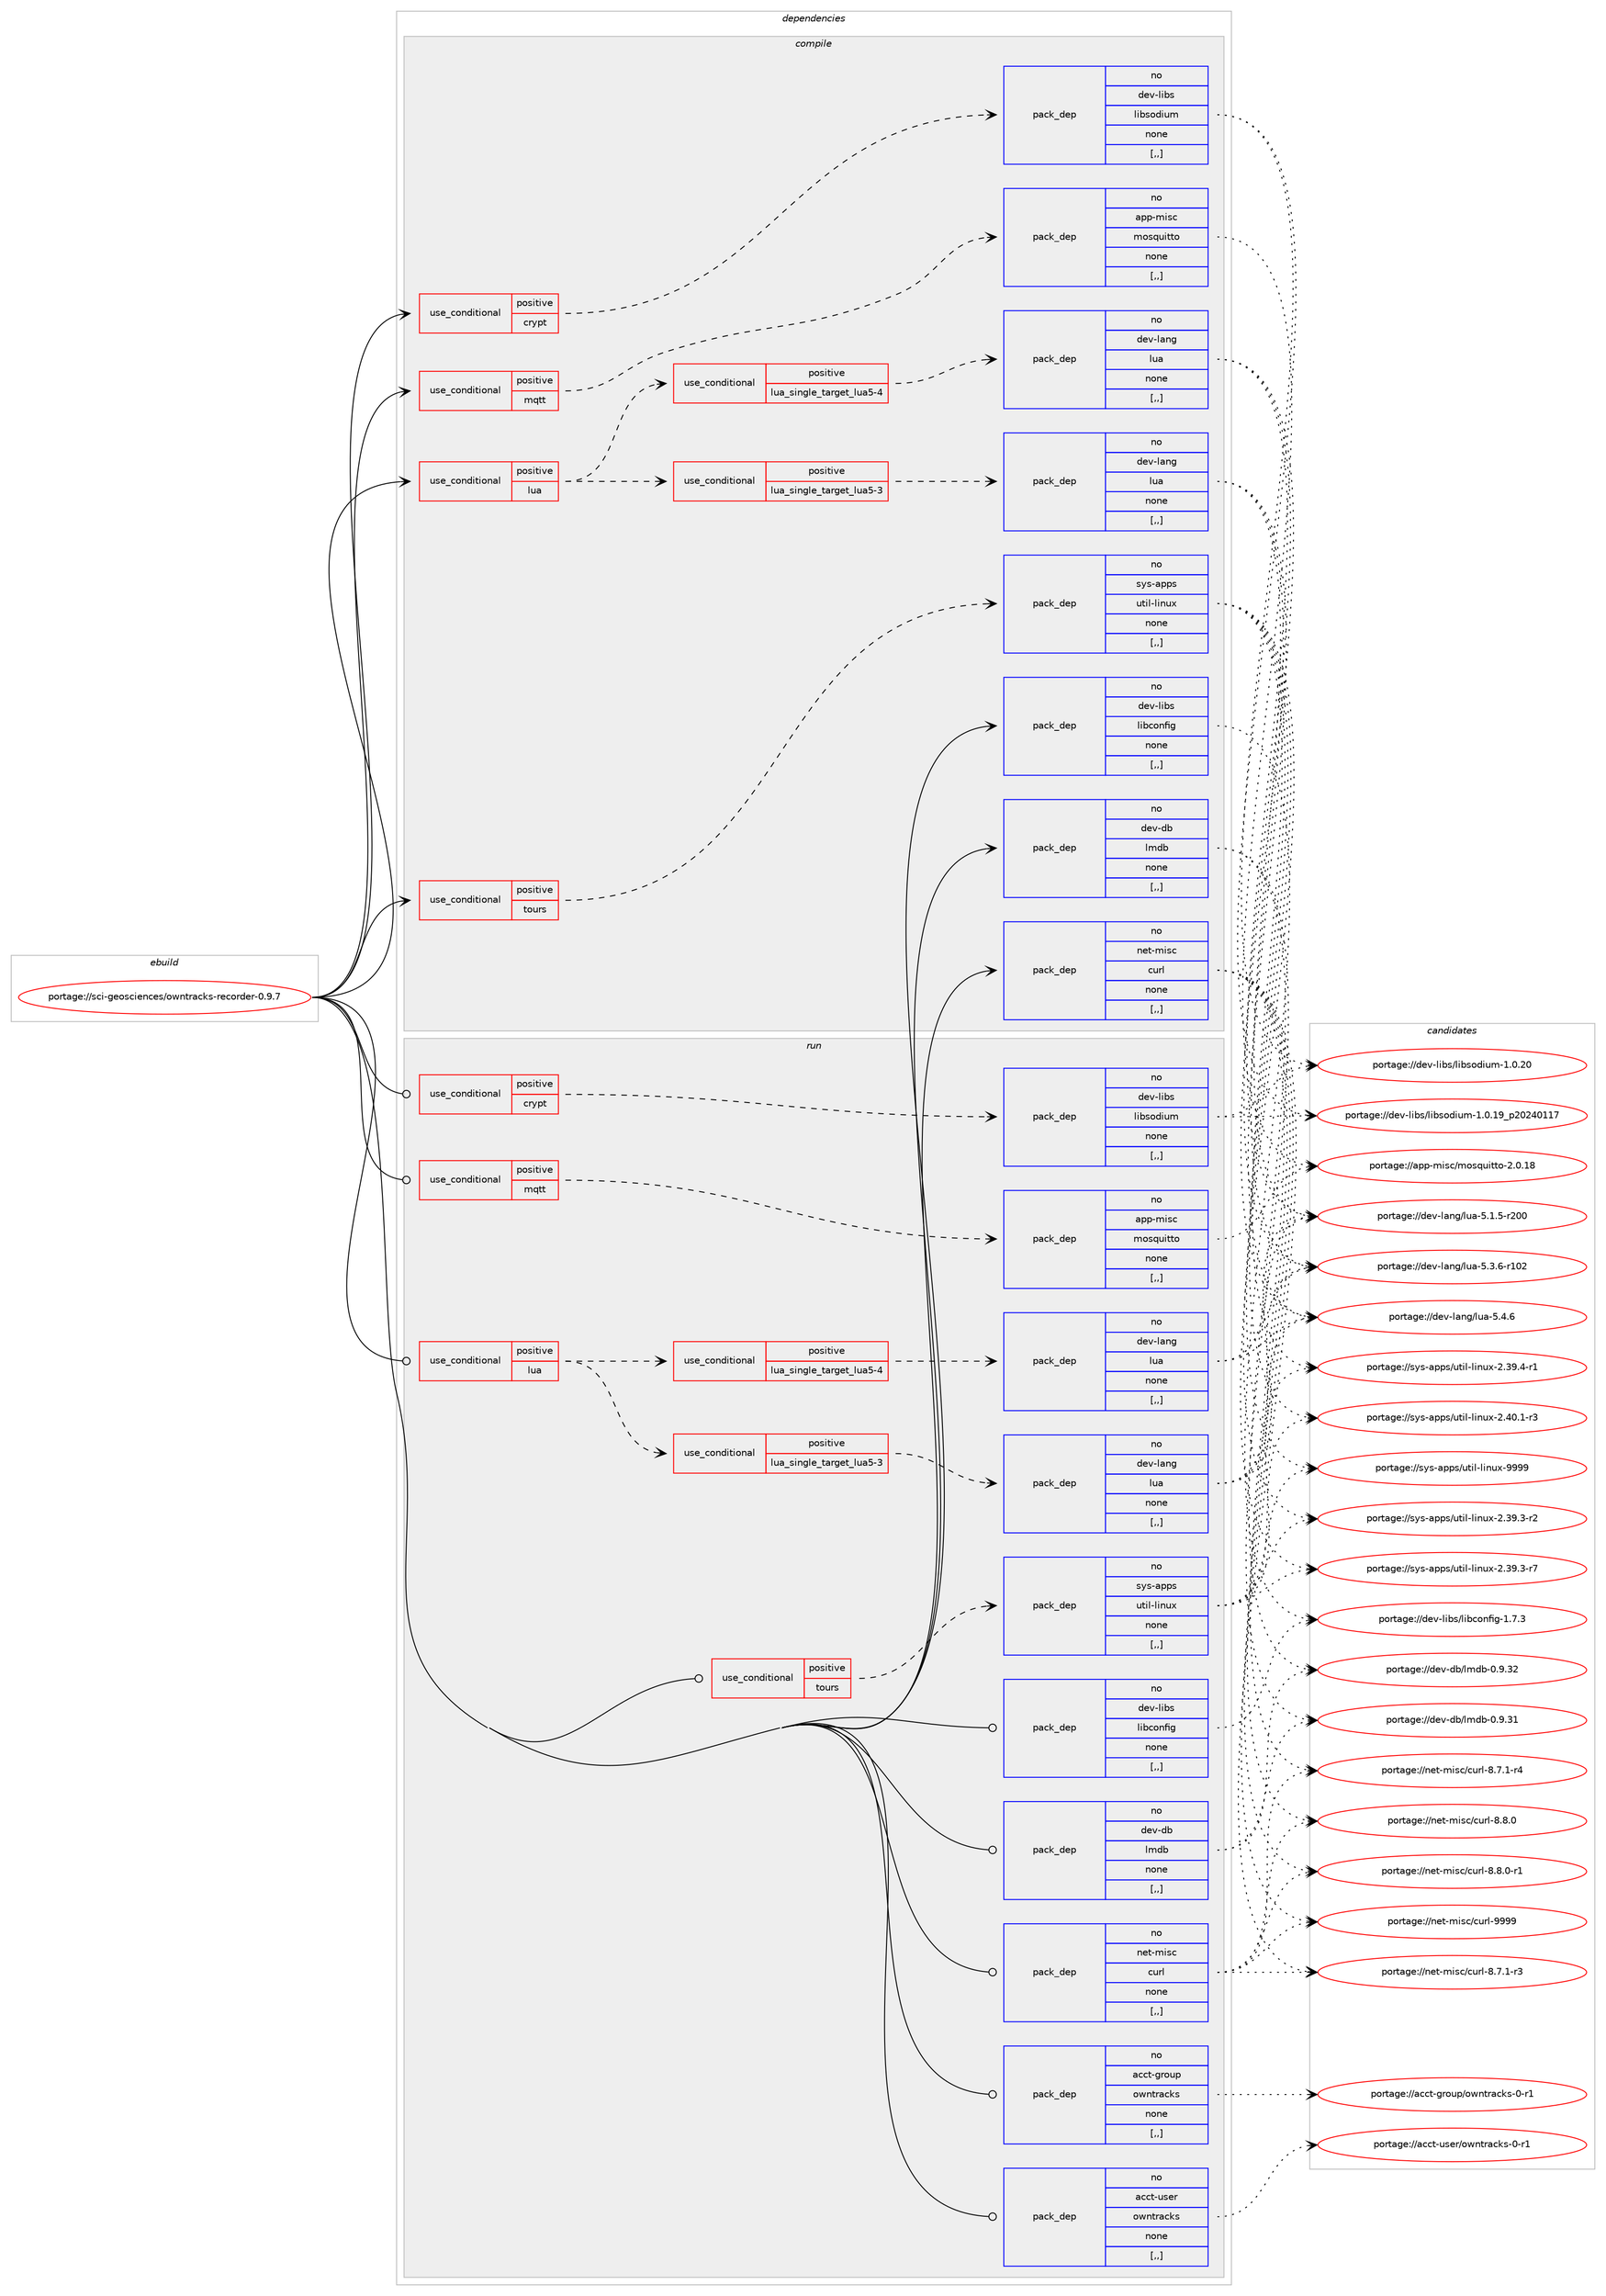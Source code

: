 digraph prolog {

# *************
# Graph options
# *************

newrank=true;
concentrate=true;
compound=true;
graph [rankdir=LR,fontname=Helvetica,fontsize=10,ranksep=1.5];#, ranksep=2.5, nodesep=0.2];
edge  [arrowhead=vee];
node  [fontname=Helvetica,fontsize=10];

# **********
# The ebuild
# **********

subgraph cluster_leftcol {
color=gray;
rank=same;
label=<<i>ebuild</i>>;
id [label="portage://sci-geosciences/owntracks-recorder-0.9.7", color=red, width=4, href="../sci-geosciences/owntracks-recorder-0.9.7.svg"];
}

# ****************
# The dependencies
# ****************

subgraph cluster_midcol {
color=gray;
label=<<i>dependencies</i>>;
subgraph cluster_compile {
fillcolor="#eeeeee";
style=filled;
label=<<i>compile</i>>;
subgraph cond102498 {
dependency388663 [label=<<TABLE BORDER="0" CELLBORDER="1" CELLSPACING="0" CELLPADDING="4"><TR><TD ROWSPAN="3" CELLPADDING="10">use_conditional</TD></TR><TR><TD>positive</TD></TR><TR><TD>crypt</TD></TR></TABLE>>, shape=none, color=red];
subgraph pack283386 {
dependency388664 [label=<<TABLE BORDER="0" CELLBORDER="1" CELLSPACING="0" CELLPADDING="4" WIDTH="220"><TR><TD ROWSPAN="6" CELLPADDING="30">pack_dep</TD></TR><TR><TD WIDTH="110">no</TD></TR><TR><TD>dev-libs</TD></TR><TR><TD>libsodium</TD></TR><TR><TD>none</TD></TR><TR><TD>[,,]</TD></TR></TABLE>>, shape=none, color=blue];
}
dependency388663:e -> dependency388664:w [weight=20,style="dashed",arrowhead="vee"];
}
id:e -> dependency388663:w [weight=20,style="solid",arrowhead="vee"];
subgraph cond102499 {
dependency388665 [label=<<TABLE BORDER="0" CELLBORDER="1" CELLSPACING="0" CELLPADDING="4"><TR><TD ROWSPAN="3" CELLPADDING="10">use_conditional</TD></TR><TR><TD>positive</TD></TR><TR><TD>lua</TD></TR></TABLE>>, shape=none, color=red];
subgraph cond102500 {
dependency388666 [label=<<TABLE BORDER="0" CELLBORDER="1" CELLSPACING="0" CELLPADDING="4"><TR><TD ROWSPAN="3" CELLPADDING="10">use_conditional</TD></TR><TR><TD>positive</TD></TR><TR><TD>lua_single_target_lua5-3</TD></TR></TABLE>>, shape=none, color=red];
subgraph pack283387 {
dependency388667 [label=<<TABLE BORDER="0" CELLBORDER="1" CELLSPACING="0" CELLPADDING="4" WIDTH="220"><TR><TD ROWSPAN="6" CELLPADDING="30">pack_dep</TD></TR><TR><TD WIDTH="110">no</TD></TR><TR><TD>dev-lang</TD></TR><TR><TD>lua</TD></TR><TR><TD>none</TD></TR><TR><TD>[,,]</TD></TR></TABLE>>, shape=none, color=blue];
}
dependency388666:e -> dependency388667:w [weight=20,style="dashed",arrowhead="vee"];
}
dependency388665:e -> dependency388666:w [weight=20,style="dashed",arrowhead="vee"];
subgraph cond102501 {
dependency388668 [label=<<TABLE BORDER="0" CELLBORDER="1" CELLSPACING="0" CELLPADDING="4"><TR><TD ROWSPAN="3" CELLPADDING="10">use_conditional</TD></TR><TR><TD>positive</TD></TR><TR><TD>lua_single_target_lua5-4</TD></TR></TABLE>>, shape=none, color=red];
subgraph pack283388 {
dependency388669 [label=<<TABLE BORDER="0" CELLBORDER="1" CELLSPACING="0" CELLPADDING="4" WIDTH="220"><TR><TD ROWSPAN="6" CELLPADDING="30">pack_dep</TD></TR><TR><TD WIDTH="110">no</TD></TR><TR><TD>dev-lang</TD></TR><TR><TD>lua</TD></TR><TR><TD>none</TD></TR><TR><TD>[,,]</TD></TR></TABLE>>, shape=none, color=blue];
}
dependency388668:e -> dependency388669:w [weight=20,style="dashed",arrowhead="vee"];
}
dependency388665:e -> dependency388668:w [weight=20,style="dashed",arrowhead="vee"];
}
id:e -> dependency388665:w [weight=20,style="solid",arrowhead="vee"];
subgraph cond102502 {
dependency388670 [label=<<TABLE BORDER="0" CELLBORDER="1" CELLSPACING="0" CELLPADDING="4"><TR><TD ROWSPAN="3" CELLPADDING="10">use_conditional</TD></TR><TR><TD>positive</TD></TR><TR><TD>mqtt</TD></TR></TABLE>>, shape=none, color=red];
subgraph pack283389 {
dependency388671 [label=<<TABLE BORDER="0" CELLBORDER="1" CELLSPACING="0" CELLPADDING="4" WIDTH="220"><TR><TD ROWSPAN="6" CELLPADDING="30">pack_dep</TD></TR><TR><TD WIDTH="110">no</TD></TR><TR><TD>app-misc</TD></TR><TR><TD>mosquitto</TD></TR><TR><TD>none</TD></TR><TR><TD>[,,]</TD></TR></TABLE>>, shape=none, color=blue];
}
dependency388670:e -> dependency388671:w [weight=20,style="dashed",arrowhead="vee"];
}
id:e -> dependency388670:w [weight=20,style="solid",arrowhead="vee"];
subgraph cond102503 {
dependency388672 [label=<<TABLE BORDER="0" CELLBORDER="1" CELLSPACING="0" CELLPADDING="4"><TR><TD ROWSPAN="3" CELLPADDING="10">use_conditional</TD></TR><TR><TD>positive</TD></TR><TR><TD>tours</TD></TR></TABLE>>, shape=none, color=red];
subgraph pack283390 {
dependency388673 [label=<<TABLE BORDER="0" CELLBORDER="1" CELLSPACING="0" CELLPADDING="4" WIDTH="220"><TR><TD ROWSPAN="6" CELLPADDING="30">pack_dep</TD></TR><TR><TD WIDTH="110">no</TD></TR><TR><TD>sys-apps</TD></TR><TR><TD>util-linux</TD></TR><TR><TD>none</TD></TR><TR><TD>[,,]</TD></TR></TABLE>>, shape=none, color=blue];
}
dependency388672:e -> dependency388673:w [weight=20,style="dashed",arrowhead="vee"];
}
id:e -> dependency388672:w [weight=20,style="solid",arrowhead="vee"];
subgraph pack283391 {
dependency388674 [label=<<TABLE BORDER="0" CELLBORDER="1" CELLSPACING="0" CELLPADDING="4" WIDTH="220"><TR><TD ROWSPAN="6" CELLPADDING="30">pack_dep</TD></TR><TR><TD WIDTH="110">no</TD></TR><TR><TD>dev-db</TD></TR><TR><TD>lmdb</TD></TR><TR><TD>none</TD></TR><TR><TD>[,,]</TD></TR></TABLE>>, shape=none, color=blue];
}
id:e -> dependency388674:w [weight=20,style="solid",arrowhead="vee"];
subgraph pack283392 {
dependency388675 [label=<<TABLE BORDER="0" CELLBORDER="1" CELLSPACING="0" CELLPADDING="4" WIDTH="220"><TR><TD ROWSPAN="6" CELLPADDING="30">pack_dep</TD></TR><TR><TD WIDTH="110">no</TD></TR><TR><TD>dev-libs</TD></TR><TR><TD>libconfig</TD></TR><TR><TD>none</TD></TR><TR><TD>[,,]</TD></TR></TABLE>>, shape=none, color=blue];
}
id:e -> dependency388675:w [weight=20,style="solid",arrowhead="vee"];
subgraph pack283393 {
dependency388676 [label=<<TABLE BORDER="0" CELLBORDER="1" CELLSPACING="0" CELLPADDING="4" WIDTH="220"><TR><TD ROWSPAN="6" CELLPADDING="30">pack_dep</TD></TR><TR><TD WIDTH="110">no</TD></TR><TR><TD>net-misc</TD></TR><TR><TD>curl</TD></TR><TR><TD>none</TD></TR><TR><TD>[,,]</TD></TR></TABLE>>, shape=none, color=blue];
}
id:e -> dependency388676:w [weight=20,style="solid",arrowhead="vee"];
}
subgraph cluster_compileandrun {
fillcolor="#eeeeee";
style=filled;
label=<<i>compile and run</i>>;
}
subgraph cluster_run {
fillcolor="#eeeeee";
style=filled;
label=<<i>run</i>>;
subgraph cond102504 {
dependency388677 [label=<<TABLE BORDER="0" CELLBORDER="1" CELLSPACING="0" CELLPADDING="4"><TR><TD ROWSPAN="3" CELLPADDING="10">use_conditional</TD></TR><TR><TD>positive</TD></TR><TR><TD>crypt</TD></TR></TABLE>>, shape=none, color=red];
subgraph pack283394 {
dependency388678 [label=<<TABLE BORDER="0" CELLBORDER="1" CELLSPACING="0" CELLPADDING="4" WIDTH="220"><TR><TD ROWSPAN="6" CELLPADDING="30">pack_dep</TD></TR><TR><TD WIDTH="110">no</TD></TR><TR><TD>dev-libs</TD></TR><TR><TD>libsodium</TD></TR><TR><TD>none</TD></TR><TR><TD>[,,]</TD></TR></TABLE>>, shape=none, color=blue];
}
dependency388677:e -> dependency388678:w [weight=20,style="dashed",arrowhead="vee"];
}
id:e -> dependency388677:w [weight=20,style="solid",arrowhead="odot"];
subgraph cond102505 {
dependency388679 [label=<<TABLE BORDER="0" CELLBORDER="1" CELLSPACING="0" CELLPADDING="4"><TR><TD ROWSPAN="3" CELLPADDING="10">use_conditional</TD></TR><TR><TD>positive</TD></TR><TR><TD>lua</TD></TR></TABLE>>, shape=none, color=red];
subgraph cond102506 {
dependency388680 [label=<<TABLE BORDER="0" CELLBORDER="1" CELLSPACING="0" CELLPADDING="4"><TR><TD ROWSPAN="3" CELLPADDING="10">use_conditional</TD></TR><TR><TD>positive</TD></TR><TR><TD>lua_single_target_lua5-3</TD></TR></TABLE>>, shape=none, color=red];
subgraph pack283395 {
dependency388681 [label=<<TABLE BORDER="0" CELLBORDER="1" CELLSPACING="0" CELLPADDING="4" WIDTH="220"><TR><TD ROWSPAN="6" CELLPADDING="30">pack_dep</TD></TR><TR><TD WIDTH="110">no</TD></TR><TR><TD>dev-lang</TD></TR><TR><TD>lua</TD></TR><TR><TD>none</TD></TR><TR><TD>[,,]</TD></TR></TABLE>>, shape=none, color=blue];
}
dependency388680:e -> dependency388681:w [weight=20,style="dashed",arrowhead="vee"];
}
dependency388679:e -> dependency388680:w [weight=20,style="dashed",arrowhead="vee"];
subgraph cond102507 {
dependency388682 [label=<<TABLE BORDER="0" CELLBORDER="1" CELLSPACING="0" CELLPADDING="4"><TR><TD ROWSPAN="3" CELLPADDING="10">use_conditional</TD></TR><TR><TD>positive</TD></TR><TR><TD>lua_single_target_lua5-4</TD></TR></TABLE>>, shape=none, color=red];
subgraph pack283396 {
dependency388683 [label=<<TABLE BORDER="0" CELLBORDER="1" CELLSPACING="0" CELLPADDING="4" WIDTH="220"><TR><TD ROWSPAN="6" CELLPADDING="30">pack_dep</TD></TR><TR><TD WIDTH="110">no</TD></TR><TR><TD>dev-lang</TD></TR><TR><TD>lua</TD></TR><TR><TD>none</TD></TR><TR><TD>[,,]</TD></TR></TABLE>>, shape=none, color=blue];
}
dependency388682:e -> dependency388683:w [weight=20,style="dashed",arrowhead="vee"];
}
dependency388679:e -> dependency388682:w [weight=20,style="dashed",arrowhead="vee"];
}
id:e -> dependency388679:w [weight=20,style="solid",arrowhead="odot"];
subgraph cond102508 {
dependency388684 [label=<<TABLE BORDER="0" CELLBORDER="1" CELLSPACING="0" CELLPADDING="4"><TR><TD ROWSPAN="3" CELLPADDING="10">use_conditional</TD></TR><TR><TD>positive</TD></TR><TR><TD>mqtt</TD></TR></TABLE>>, shape=none, color=red];
subgraph pack283397 {
dependency388685 [label=<<TABLE BORDER="0" CELLBORDER="1" CELLSPACING="0" CELLPADDING="4" WIDTH="220"><TR><TD ROWSPAN="6" CELLPADDING="30">pack_dep</TD></TR><TR><TD WIDTH="110">no</TD></TR><TR><TD>app-misc</TD></TR><TR><TD>mosquitto</TD></TR><TR><TD>none</TD></TR><TR><TD>[,,]</TD></TR></TABLE>>, shape=none, color=blue];
}
dependency388684:e -> dependency388685:w [weight=20,style="dashed",arrowhead="vee"];
}
id:e -> dependency388684:w [weight=20,style="solid",arrowhead="odot"];
subgraph cond102509 {
dependency388686 [label=<<TABLE BORDER="0" CELLBORDER="1" CELLSPACING="0" CELLPADDING="4"><TR><TD ROWSPAN="3" CELLPADDING="10">use_conditional</TD></TR><TR><TD>positive</TD></TR><TR><TD>tours</TD></TR></TABLE>>, shape=none, color=red];
subgraph pack283398 {
dependency388687 [label=<<TABLE BORDER="0" CELLBORDER="1" CELLSPACING="0" CELLPADDING="4" WIDTH="220"><TR><TD ROWSPAN="6" CELLPADDING="30">pack_dep</TD></TR><TR><TD WIDTH="110">no</TD></TR><TR><TD>sys-apps</TD></TR><TR><TD>util-linux</TD></TR><TR><TD>none</TD></TR><TR><TD>[,,]</TD></TR></TABLE>>, shape=none, color=blue];
}
dependency388686:e -> dependency388687:w [weight=20,style="dashed",arrowhead="vee"];
}
id:e -> dependency388686:w [weight=20,style="solid",arrowhead="odot"];
subgraph pack283399 {
dependency388688 [label=<<TABLE BORDER="0" CELLBORDER="1" CELLSPACING="0" CELLPADDING="4" WIDTH="220"><TR><TD ROWSPAN="6" CELLPADDING="30">pack_dep</TD></TR><TR><TD WIDTH="110">no</TD></TR><TR><TD>acct-group</TD></TR><TR><TD>owntracks</TD></TR><TR><TD>none</TD></TR><TR><TD>[,,]</TD></TR></TABLE>>, shape=none, color=blue];
}
id:e -> dependency388688:w [weight=20,style="solid",arrowhead="odot"];
subgraph pack283400 {
dependency388689 [label=<<TABLE BORDER="0" CELLBORDER="1" CELLSPACING="0" CELLPADDING="4" WIDTH="220"><TR><TD ROWSPAN="6" CELLPADDING="30">pack_dep</TD></TR><TR><TD WIDTH="110">no</TD></TR><TR><TD>acct-user</TD></TR><TR><TD>owntracks</TD></TR><TR><TD>none</TD></TR><TR><TD>[,,]</TD></TR></TABLE>>, shape=none, color=blue];
}
id:e -> dependency388689:w [weight=20,style="solid",arrowhead="odot"];
subgraph pack283401 {
dependency388690 [label=<<TABLE BORDER="0" CELLBORDER="1" CELLSPACING="0" CELLPADDING="4" WIDTH="220"><TR><TD ROWSPAN="6" CELLPADDING="30">pack_dep</TD></TR><TR><TD WIDTH="110">no</TD></TR><TR><TD>dev-db</TD></TR><TR><TD>lmdb</TD></TR><TR><TD>none</TD></TR><TR><TD>[,,]</TD></TR></TABLE>>, shape=none, color=blue];
}
id:e -> dependency388690:w [weight=20,style="solid",arrowhead="odot"];
subgraph pack283402 {
dependency388691 [label=<<TABLE BORDER="0" CELLBORDER="1" CELLSPACING="0" CELLPADDING="4" WIDTH="220"><TR><TD ROWSPAN="6" CELLPADDING="30">pack_dep</TD></TR><TR><TD WIDTH="110">no</TD></TR><TR><TD>dev-libs</TD></TR><TR><TD>libconfig</TD></TR><TR><TD>none</TD></TR><TR><TD>[,,]</TD></TR></TABLE>>, shape=none, color=blue];
}
id:e -> dependency388691:w [weight=20,style="solid",arrowhead="odot"];
subgraph pack283403 {
dependency388692 [label=<<TABLE BORDER="0" CELLBORDER="1" CELLSPACING="0" CELLPADDING="4" WIDTH="220"><TR><TD ROWSPAN="6" CELLPADDING="30">pack_dep</TD></TR><TR><TD WIDTH="110">no</TD></TR><TR><TD>net-misc</TD></TR><TR><TD>curl</TD></TR><TR><TD>none</TD></TR><TR><TD>[,,]</TD></TR></TABLE>>, shape=none, color=blue];
}
id:e -> dependency388692:w [weight=20,style="solid",arrowhead="odot"];
}
}

# **************
# The candidates
# **************

subgraph cluster_choices {
rank=same;
color=gray;
label=<<i>candidates</i>>;

subgraph choice283386 {
color=black;
nodesep=1;
choice1001011184510810598115471081059811511110010511710945494648464957951125048505248494955 [label="portage://dev-libs/libsodium-1.0.19_p20240117", color=red, width=4,href="../dev-libs/libsodium-1.0.19_p20240117.svg"];
choice1001011184510810598115471081059811511110010511710945494648465048 [label="portage://dev-libs/libsodium-1.0.20", color=red, width=4,href="../dev-libs/libsodium-1.0.20.svg"];
dependency388664:e -> choice1001011184510810598115471081059811511110010511710945494648464957951125048505248494955:w [style=dotted,weight="100"];
dependency388664:e -> choice1001011184510810598115471081059811511110010511710945494648465048:w [style=dotted,weight="100"];
}
subgraph choice283387 {
color=black;
nodesep=1;
choice1001011184510897110103471081179745534649465345114504848 [label="portage://dev-lang/lua-5.1.5-r200", color=red, width=4,href="../dev-lang/lua-5.1.5-r200.svg"];
choice1001011184510897110103471081179745534651465445114494850 [label="portage://dev-lang/lua-5.3.6-r102", color=red, width=4,href="../dev-lang/lua-5.3.6-r102.svg"];
choice10010111845108971101034710811797455346524654 [label="portage://dev-lang/lua-5.4.6", color=red, width=4,href="../dev-lang/lua-5.4.6.svg"];
dependency388667:e -> choice1001011184510897110103471081179745534649465345114504848:w [style=dotted,weight="100"];
dependency388667:e -> choice1001011184510897110103471081179745534651465445114494850:w [style=dotted,weight="100"];
dependency388667:e -> choice10010111845108971101034710811797455346524654:w [style=dotted,weight="100"];
}
subgraph choice283388 {
color=black;
nodesep=1;
choice1001011184510897110103471081179745534649465345114504848 [label="portage://dev-lang/lua-5.1.5-r200", color=red, width=4,href="../dev-lang/lua-5.1.5-r200.svg"];
choice1001011184510897110103471081179745534651465445114494850 [label="portage://dev-lang/lua-5.3.6-r102", color=red, width=4,href="../dev-lang/lua-5.3.6-r102.svg"];
choice10010111845108971101034710811797455346524654 [label="portage://dev-lang/lua-5.4.6", color=red, width=4,href="../dev-lang/lua-5.4.6.svg"];
dependency388669:e -> choice1001011184510897110103471081179745534649465345114504848:w [style=dotted,weight="100"];
dependency388669:e -> choice1001011184510897110103471081179745534651465445114494850:w [style=dotted,weight="100"];
dependency388669:e -> choice10010111845108971101034710811797455346524654:w [style=dotted,weight="100"];
}
subgraph choice283389 {
color=black;
nodesep=1;
choice9711211245109105115994710911111511311710511611611145504648464956 [label="portage://app-misc/mosquitto-2.0.18", color=red, width=4,href="../app-misc/mosquitto-2.0.18.svg"];
dependency388671:e -> choice9711211245109105115994710911111511311710511611611145504648464956:w [style=dotted,weight="100"];
}
subgraph choice283390 {
color=black;
nodesep=1;
choice11512111545971121121154711711610510845108105110117120455046515746514511450 [label="portage://sys-apps/util-linux-2.39.3-r2", color=red, width=4,href="../sys-apps/util-linux-2.39.3-r2.svg"];
choice11512111545971121121154711711610510845108105110117120455046515746514511455 [label="portage://sys-apps/util-linux-2.39.3-r7", color=red, width=4,href="../sys-apps/util-linux-2.39.3-r7.svg"];
choice11512111545971121121154711711610510845108105110117120455046515746524511449 [label="portage://sys-apps/util-linux-2.39.4-r1", color=red, width=4,href="../sys-apps/util-linux-2.39.4-r1.svg"];
choice11512111545971121121154711711610510845108105110117120455046524846494511451 [label="portage://sys-apps/util-linux-2.40.1-r3", color=red, width=4,href="../sys-apps/util-linux-2.40.1-r3.svg"];
choice115121115459711211211547117116105108451081051101171204557575757 [label="portage://sys-apps/util-linux-9999", color=red, width=4,href="../sys-apps/util-linux-9999.svg"];
dependency388673:e -> choice11512111545971121121154711711610510845108105110117120455046515746514511450:w [style=dotted,weight="100"];
dependency388673:e -> choice11512111545971121121154711711610510845108105110117120455046515746514511455:w [style=dotted,weight="100"];
dependency388673:e -> choice11512111545971121121154711711610510845108105110117120455046515746524511449:w [style=dotted,weight="100"];
dependency388673:e -> choice11512111545971121121154711711610510845108105110117120455046524846494511451:w [style=dotted,weight="100"];
dependency388673:e -> choice115121115459711211211547117116105108451081051101171204557575757:w [style=dotted,weight="100"];
}
subgraph choice283391 {
color=black;
nodesep=1;
choice1001011184510098471081091009845484657465149 [label="portage://dev-db/lmdb-0.9.31", color=red, width=4,href="../dev-db/lmdb-0.9.31.svg"];
choice1001011184510098471081091009845484657465150 [label="portage://dev-db/lmdb-0.9.32", color=red, width=4,href="../dev-db/lmdb-0.9.32.svg"];
dependency388674:e -> choice1001011184510098471081091009845484657465149:w [style=dotted,weight="100"];
dependency388674:e -> choice1001011184510098471081091009845484657465150:w [style=dotted,weight="100"];
}
subgraph choice283392 {
color=black;
nodesep=1;
choice1001011184510810598115471081059899111110102105103454946554651 [label="portage://dev-libs/libconfig-1.7.3", color=red, width=4,href="../dev-libs/libconfig-1.7.3.svg"];
dependency388675:e -> choice1001011184510810598115471081059899111110102105103454946554651:w [style=dotted,weight="100"];
}
subgraph choice283393 {
color=black;
nodesep=1;
choice110101116451091051159947991171141084556465546494511451 [label="portage://net-misc/curl-8.7.1-r3", color=red, width=4,href="../net-misc/curl-8.7.1-r3.svg"];
choice110101116451091051159947991171141084556465546494511452 [label="portage://net-misc/curl-8.7.1-r4", color=red, width=4,href="../net-misc/curl-8.7.1-r4.svg"];
choice11010111645109105115994799117114108455646564648 [label="portage://net-misc/curl-8.8.0", color=red, width=4,href="../net-misc/curl-8.8.0.svg"];
choice110101116451091051159947991171141084556465646484511449 [label="portage://net-misc/curl-8.8.0-r1", color=red, width=4,href="../net-misc/curl-8.8.0-r1.svg"];
choice110101116451091051159947991171141084557575757 [label="portage://net-misc/curl-9999", color=red, width=4,href="../net-misc/curl-9999.svg"];
dependency388676:e -> choice110101116451091051159947991171141084556465546494511451:w [style=dotted,weight="100"];
dependency388676:e -> choice110101116451091051159947991171141084556465546494511452:w [style=dotted,weight="100"];
dependency388676:e -> choice11010111645109105115994799117114108455646564648:w [style=dotted,weight="100"];
dependency388676:e -> choice110101116451091051159947991171141084556465646484511449:w [style=dotted,weight="100"];
dependency388676:e -> choice110101116451091051159947991171141084557575757:w [style=dotted,weight="100"];
}
subgraph choice283394 {
color=black;
nodesep=1;
choice1001011184510810598115471081059811511110010511710945494648464957951125048505248494955 [label="portage://dev-libs/libsodium-1.0.19_p20240117", color=red, width=4,href="../dev-libs/libsodium-1.0.19_p20240117.svg"];
choice1001011184510810598115471081059811511110010511710945494648465048 [label="portage://dev-libs/libsodium-1.0.20", color=red, width=4,href="../dev-libs/libsodium-1.0.20.svg"];
dependency388678:e -> choice1001011184510810598115471081059811511110010511710945494648464957951125048505248494955:w [style=dotted,weight="100"];
dependency388678:e -> choice1001011184510810598115471081059811511110010511710945494648465048:w [style=dotted,weight="100"];
}
subgraph choice283395 {
color=black;
nodesep=1;
choice1001011184510897110103471081179745534649465345114504848 [label="portage://dev-lang/lua-5.1.5-r200", color=red, width=4,href="../dev-lang/lua-5.1.5-r200.svg"];
choice1001011184510897110103471081179745534651465445114494850 [label="portage://dev-lang/lua-5.3.6-r102", color=red, width=4,href="../dev-lang/lua-5.3.6-r102.svg"];
choice10010111845108971101034710811797455346524654 [label="portage://dev-lang/lua-5.4.6", color=red, width=4,href="../dev-lang/lua-5.4.6.svg"];
dependency388681:e -> choice1001011184510897110103471081179745534649465345114504848:w [style=dotted,weight="100"];
dependency388681:e -> choice1001011184510897110103471081179745534651465445114494850:w [style=dotted,weight="100"];
dependency388681:e -> choice10010111845108971101034710811797455346524654:w [style=dotted,weight="100"];
}
subgraph choice283396 {
color=black;
nodesep=1;
choice1001011184510897110103471081179745534649465345114504848 [label="portage://dev-lang/lua-5.1.5-r200", color=red, width=4,href="../dev-lang/lua-5.1.5-r200.svg"];
choice1001011184510897110103471081179745534651465445114494850 [label="portage://dev-lang/lua-5.3.6-r102", color=red, width=4,href="../dev-lang/lua-5.3.6-r102.svg"];
choice10010111845108971101034710811797455346524654 [label="portage://dev-lang/lua-5.4.6", color=red, width=4,href="../dev-lang/lua-5.4.6.svg"];
dependency388683:e -> choice1001011184510897110103471081179745534649465345114504848:w [style=dotted,weight="100"];
dependency388683:e -> choice1001011184510897110103471081179745534651465445114494850:w [style=dotted,weight="100"];
dependency388683:e -> choice10010111845108971101034710811797455346524654:w [style=dotted,weight="100"];
}
subgraph choice283397 {
color=black;
nodesep=1;
choice9711211245109105115994710911111511311710511611611145504648464956 [label="portage://app-misc/mosquitto-2.0.18", color=red, width=4,href="../app-misc/mosquitto-2.0.18.svg"];
dependency388685:e -> choice9711211245109105115994710911111511311710511611611145504648464956:w [style=dotted,weight="100"];
}
subgraph choice283398 {
color=black;
nodesep=1;
choice11512111545971121121154711711610510845108105110117120455046515746514511450 [label="portage://sys-apps/util-linux-2.39.3-r2", color=red, width=4,href="../sys-apps/util-linux-2.39.3-r2.svg"];
choice11512111545971121121154711711610510845108105110117120455046515746514511455 [label="portage://sys-apps/util-linux-2.39.3-r7", color=red, width=4,href="../sys-apps/util-linux-2.39.3-r7.svg"];
choice11512111545971121121154711711610510845108105110117120455046515746524511449 [label="portage://sys-apps/util-linux-2.39.4-r1", color=red, width=4,href="../sys-apps/util-linux-2.39.4-r1.svg"];
choice11512111545971121121154711711610510845108105110117120455046524846494511451 [label="portage://sys-apps/util-linux-2.40.1-r3", color=red, width=4,href="../sys-apps/util-linux-2.40.1-r3.svg"];
choice115121115459711211211547117116105108451081051101171204557575757 [label="portage://sys-apps/util-linux-9999", color=red, width=4,href="../sys-apps/util-linux-9999.svg"];
dependency388687:e -> choice11512111545971121121154711711610510845108105110117120455046515746514511450:w [style=dotted,weight="100"];
dependency388687:e -> choice11512111545971121121154711711610510845108105110117120455046515746514511455:w [style=dotted,weight="100"];
dependency388687:e -> choice11512111545971121121154711711610510845108105110117120455046515746524511449:w [style=dotted,weight="100"];
dependency388687:e -> choice11512111545971121121154711711610510845108105110117120455046524846494511451:w [style=dotted,weight="100"];
dependency388687:e -> choice115121115459711211211547117116105108451081051101171204557575757:w [style=dotted,weight="100"];
}
subgraph choice283399 {
color=black;
nodesep=1;
choice9799991164510311411111711247111119110116114979910711545484511449 [label="portage://acct-group/owntracks-0-r1", color=red, width=4,href="../acct-group/owntracks-0-r1.svg"];
dependency388688:e -> choice9799991164510311411111711247111119110116114979910711545484511449:w [style=dotted,weight="100"];
}
subgraph choice283400 {
color=black;
nodesep=1;
choice9799991164511711510111447111119110116114979910711545484511449 [label="portage://acct-user/owntracks-0-r1", color=red, width=4,href="../acct-user/owntracks-0-r1.svg"];
dependency388689:e -> choice9799991164511711510111447111119110116114979910711545484511449:w [style=dotted,weight="100"];
}
subgraph choice283401 {
color=black;
nodesep=1;
choice1001011184510098471081091009845484657465149 [label="portage://dev-db/lmdb-0.9.31", color=red, width=4,href="../dev-db/lmdb-0.9.31.svg"];
choice1001011184510098471081091009845484657465150 [label="portage://dev-db/lmdb-0.9.32", color=red, width=4,href="../dev-db/lmdb-0.9.32.svg"];
dependency388690:e -> choice1001011184510098471081091009845484657465149:w [style=dotted,weight="100"];
dependency388690:e -> choice1001011184510098471081091009845484657465150:w [style=dotted,weight="100"];
}
subgraph choice283402 {
color=black;
nodesep=1;
choice1001011184510810598115471081059899111110102105103454946554651 [label="portage://dev-libs/libconfig-1.7.3", color=red, width=4,href="../dev-libs/libconfig-1.7.3.svg"];
dependency388691:e -> choice1001011184510810598115471081059899111110102105103454946554651:w [style=dotted,weight="100"];
}
subgraph choice283403 {
color=black;
nodesep=1;
choice110101116451091051159947991171141084556465546494511451 [label="portage://net-misc/curl-8.7.1-r3", color=red, width=4,href="../net-misc/curl-8.7.1-r3.svg"];
choice110101116451091051159947991171141084556465546494511452 [label="portage://net-misc/curl-8.7.1-r4", color=red, width=4,href="../net-misc/curl-8.7.1-r4.svg"];
choice11010111645109105115994799117114108455646564648 [label="portage://net-misc/curl-8.8.0", color=red, width=4,href="../net-misc/curl-8.8.0.svg"];
choice110101116451091051159947991171141084556465646484511449 [label="portage://net-misc/curl-8.8.0-r1", color=red, width=4,href="../net-misc/curl-8.8.0-r1.svg"];
choice110101116451091051159947991171141084557575757 [label="portage://net-misc/curl-9999", color=red, width=4,href="../net-misc/curl-9999.svg"];
dependency388692:e -> choice110101116451091051159947991171141084556465546494511451:w [style=dotted,weight="100"];
dependency388692:e -> choice110101116451091051159947991171141084556465546494511452:w [style=dotted,weight="100"];
dependency388692:e -> choice11010111645109105115994799117114108455646564648:w [style=dotted,weight="100"];
dependency388692:e -> choice110101116451091051159947991171141084556465646484511449:w [style=dotted,weight="100"];
dependency388692:e -> choice110101116451091051159947991171141084557575757:w [style=dotted,weight="100"];
}
}

}
